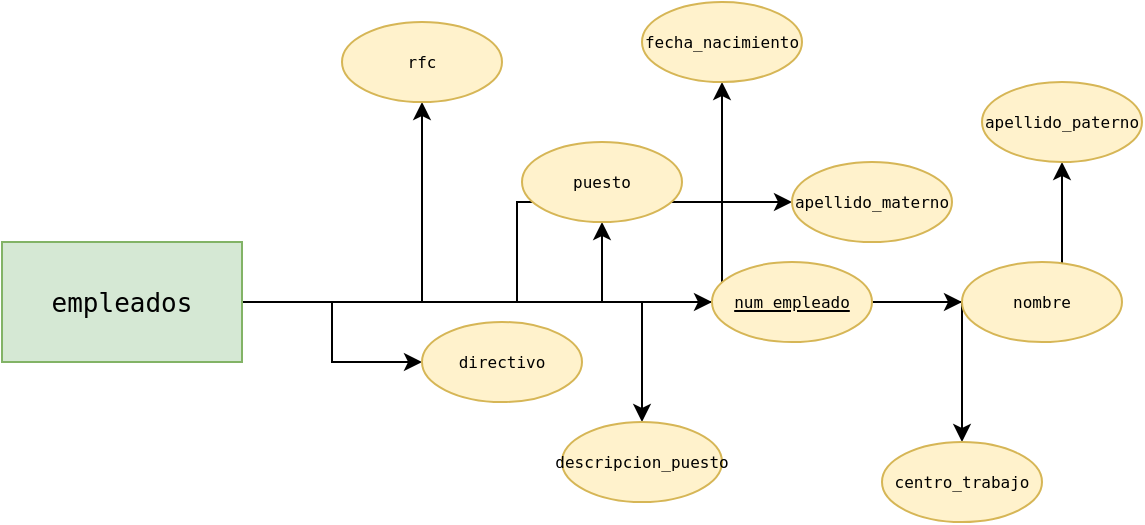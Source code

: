 <mxfile version="24.7.6">
  <diagram name="Página-1" id="Jx-Cr21jr8irGLXOOyPi">
    <mxGraphModel dx="2200" dy="1275" grid="1" gridSize="10" guides="1" tooltips="1" connect="1" arrows="1" fold="1" page="1" pageScale="1" pageWidth="850" pageHeight="1100" math="0" shadow="0">
      <root>
        <mxCell id="0" />
        <mxCell id="1" parent="0" />
        <mxCell id="u9mKOHVxwRh-RmLvf2e5-12" style="edgeStyle=orthogonalEdgeStyle;rounded=0;orthogonalLoop=1;jettySize=auto;html=1;" edge="1" parent="1" source="u9mKOHVxwRh-RmLvf2e5-1" target="u9mKOHVxwRh-RmLvf2e5-2">
          <mxGeometry relative="1" as="geometry" />
        </mxCell>
        <mxCell id="u9mKOHVxwRh-RmLvf2e5-13" style="edgeStyle=orthogonalEdgeStyle;rounded=0;orthogonalLoop=1;jettySize=auto;html=1;" edge="1" parent="1" source="u9mKOHVxwRh-RmLvf2e5-1" target="u9mKOHVxwRh-RmLvf2e5-3">
          <mxGeometry relative="1" as="geometry" />
        </mxCell>
        <mxCell id="u9mKOHVxwRh-RmLvf2e5-14" style="edgeStyle=orthogonalEdgeStyle;rounded=0;orthogonalLoop=1;jettySize=auto;html=1;" edge="1" parent="1" source="u9mKOHVxwRh-RmLvf2e5-1" target="u9mKOHVxwRh-RmLvf2e5-5">
          <mxGeometry relative="1" as="geometry" />
        </mxCell>
        <mxCell id="u9mKOHVxwRh-RmLvf2e5-15" style="edgeStyle=orthogonalEdgeStyle;rounded=0;orthogonalLoop=1;jettySize=auto;html=1;" edge="1" parent="1" source="u9mKOHVxwRh-RmLvf2e5-1" target="u9mKOHVxwRh-RmLvf2e5-7">
          <mxGeometry relative="1" as="geometry" />
        </mxCell>
        <mxCell id="u9mKOHVxwRh-RmLvf2e5-16" style="edgeStyle=orthogonalEdgeStyle;rounded=0;orthogonalLoop=1;jettySize=auto;html=1;" edge="1" parent="1" source="u9mKOHVxwRh-RmLvf2e5-1" target="u9mKOHVxwRh-RmLvf2e5-4">
          <mxGeometry relative="1" as="geometry" />
        </mxCell>
        <mxCell id="u9mKOHVxwRh-RmLvf2e5-17" style="edgeStyle=orthogonalEdgeStyle;rounded=0;orthogonalLoop=1;jettySize=auto;html=1;" edge="1" parent="1" source="u9mKOHVxwRh-RmLvf2e5-1" target="u9mKOHVxwRh-RmLvf2e5-8">
          <mxGeometry relative="1" as="geometry" />
        </mxCell>
        <mxCell id="u9mKOHVxwRh-RmLvf2e5-18" style="edgeStyle=orthogonalEdgeStyle;rounded=0;orthogonalLoop=1;jettySize=auto;html=1;" edge="1" parent="1" source="u9mKOHVxwRh-RmLvf2e5-1" target="u9mKOHVxwRh-RmLvf2e5-11">
          <mxGeometry relative="1" as="geometry" />
        </mxCell>
        <mxCell id="u9mKOHVxwRh-RmLvf2e5-19" style="edgeStyle=orthogonalEdgeStyle;rounded=0;orthogonalLoop=1;jettySize=auto;html=1;" edge="1" parent="1" source="u9mKOHVxwRh-RmLvf2e5-1" target="u9mKOHVxwRh-RmLvf2e5-10">
          <mxGeometry relative="1" as="geometry" />
        </mxCell>
        <mxCell id="u9mKOHVxwRh-RmLvf2e5-20" style="edgeStyle=orthogonalEdgeStyle;rounded=0;orthogonalLoop=1;jettySize=auto;html=1;" edge="1" parent="1" source="u9mKOHVxwRh-RmLvf2e5-1" target="u9mKOHVxwRh-RmLvf2e5-6">
          <mxGeometry relative="1" as="geometry" />
        </mxCell>
        <mxCell id="u9mKOHVxwRh-RmLvf2e5-21" style="edgeStyle=orthogonalEdgeStyle;rounded=0;orthogonalLoop=1;jettySize=auto;html=1;" edge="1" parent="1" source="u9mKOHVxwRh-RmLvf2e5-1" target="u9mKOHVxwRh-RmLvf2e5-9">
          <mxGeometry relative="1" as="geometry" />
        </mxCell>
        <mxCell id="u9mKOHVxwRh-RmLvf2e5-1" value="&lt;span style=&quot;font-family: monospace; font-size: 13px;&quot;&gt;&lt;span style=&quot;color: rgb(0, 0, 0); font-size: 13px;&quot;&gt;empleados&lt;/span&gt;&lt;br style=&quot;font-size: 13px;&quot;&gt;&lt;/span&gt;" style="rounded=0;whiteSpace=wrap;html=1;fillColor=#d5e8d4;strokeColor=#82b366;fontSize=13;labelBackgroundColor=none;" vertex="1" parent="1">
          <mxGeometry x="30" y="590" width="120" height="60" as="geometry" />
        </mxCell>
        <mxCell id="u9mKOHVxwRh-RmLvf2e5-2" value="&lt;span style=&quot;font-family: monospace; font-size: 8px;&quot;&gt;&lt;span style=&quot;color: rgb(0, 0, 0); font-size: 8px;&quot;&gt;rfc&lt;/span&gt;&lt;br style=&quot;font-size: 8px;&quot;&gt;&lt;/span&gt;" style="ellipse;whiteSpace=wrap;html=1;fillColor=#fff2cc;strokeColor=#d6b656;fontSize=8;labelBackgroundColor=none;" vertex="1" parent="1">
          <mxGeometry x="200" y="480" width="80" height="40" as="geometry" />
        </mxCell>
        <mxCell id="u9mKOHVxwRh-RmLvf2e5-3" value="&lt;span style=&quot;font-family: monospace; font-size: 8px;&quot;&gt;&lt;span style=&quot;color: rgb(0, 0, 0); font-size: 8px;&quot;&gt;directivo&lt;/span&gt;&lt;br style=&quot;font-size: 8px;&quot;&gt;&lt;/span&gt;" style="ellipse;whiteSpace=wrap;html=1;fillColor=#fff2cc;strokeColor=#d6b656;fontSize=8;labelBackgroundColor=none;" vertex="1" parent="1">
          <mxGeometry x="240" y="630" width="80" height="40" as="geometry" />
        </mxCell>
        <mxCell id="u9mKOHVxwRh-RmLvf2e5-4" value="&lt;span style=&quot;font-family: monospace; font-size: 8px;&quot;&gt;&lt;span style=&quot;color: rgb(0, 0, 0); font-size: 8px;&quot;&gt;descripcion_puesto&lt;/span&gt;&lt;br style=&quot;font-size: 8px;&quot;&gt;&lt;/span&gt;" style="ellipse;whiteSpace=wrap;html=1;fillColor=#fff2cc;strokeColor=#d6b656;fontSize=8;labelBackgroundColor=none;" vertex="1" parent="1">
          <mxGeometry x="310" y="680" width="80" height="40" as="geometry" />
        </mxCell>
        <mxCell id="u9mKOHVxwRh-RmLvf2e5-5" value="&lt;span style=&quot;font-family: monospace; font-size: 8px;&quot;&gt;&lt;span style=&quot;color: rgb(0, 0, 0); font-size: 8px;&quot;&gt;puesto&lt;/span&gt;&lt;br style=&quot;font-size: 8px;&quot;&gt;&lt;/span&gt;" style="ellipse;whiteSpace=wrap;html=1;fillColor=#fff2cc;strokeColor=#d6b656;fontSize=8;labelBackgroundColor=none;" vertex="1" parent="1">
          <mxGeometry x="290" y="540" width="80" height="40" as="geometry" />
        </mxCell>
        <mxCell id="u9mKOHVxwRh-RmLvf2e5-6" value="&lt;span style=&quot;font-family: monospace; font-size: 8px;&quot;&gt;&lt;span style=&quot;color: rgb(0, 0, 0); font-size: 8px;&quot;&gt;centro_trabajo&lt;/span&gt;&lt;br style=&quot;font-size: 8px;&quot;&gt;&lt;/span&gt;" style="ellipse;whiteSpace=wrap;html=1;fillColor=#fff2cc;strokeColor=#d6b656;fontSize=8;labelBackgroundColor=none;" vertex="1" parent="1">
          <mxGeometry x="470" y="690" width="80" height="40" as="geometry" />
        </mxCell>
        <mxCell id="u9mKOHVxwRh-RmLvf2e5-7" value="&lt;span style=&quot;font-family: monospace; font-size: 8px;&quot;&gt;&lt;span style=&quot;color: rgb(0, 0, 0); font-size: 8px;&quot;&gt;fecha_nacimiento&lt;/span&gt;&lt;br style=&quot;font-size: 8px;&quot;&gt;&lt;/span&gt;" style="ellipse;whiteSpace=wrap;html=1;fillColor=#fff2cc;strokeColor=#d6b656;fontSize=8;labelBackgroundColor=none;" vertex="1" parent="1">
          <mxGeometry x="350" y="470" width="80" height="40" as="geometry" />
        </mxCell>
        <mxCell id="u9mKOHVxwRh-RmLvf2e5-8" value="&lt;span style=&quot;font-family: monospace; font-size: 8px;&quot;&gt;&lt;span style=&quot;color: rgb(0, 0, 0); font-size: 8px;&quot;&gt;apellido_materno&lt;/span&gt;&lt;br style=&quot;font-size: 8px;&quot;&gt;&lt;/span&gt;" style="ellipse;whiteSpace=wrap;html=1;fillColor=#fff2cc;strokeColor=#d6b656;fontSize=8;labelBackgroundColor=none;" vertex="1" parent="1">
          <mxGeometry x="425" y="550" width="80" height="40" as="geometry" />
        </mxCell>
        <mxCell id="u9mKOHVxwRh-RmLvf2e5-9" value="&lt;span style=&quot;font-family: monospace; font-size: 8px;&quot;&gt;&lt;span style=&quot;color: rgb(0, 0, 0); font-size: 8px;&quot;&gt;apellido_paterno&lt;/span&gt;&lt;br style=&quot;font-size: 8px;&quot;&gt;&lt;/span&gt;" style="ellipse;whiteSpace=wrap;html=1;fillColor=#fff2cc;strokeColor=#d6b656;fontSize=8;labelBackgroundColor=none;" vertex="1" parent="1">
          <mxGeometry x="520" y="510" width="80" height="40" as="geometry" />
        </mxCell>
        <mxCell id="u9mKOHVxwRh-RmLvf2e5-10" value="&lt;span style=&quot;font-family: monospace; font-size: 8px;&quot;&gt;&lt;span style=&quot;color: rgb(0, 0, 0); font-size: 8px;&quot;&gt;nombre&lt;/span&gt;&lt;br style=&quot;font-size: 8px;&quot;&gt;&lt;/span&gt;" style="ellipse;whiteSpace=wrap;html=1;fillColor=#fff2cc;strokeColor=#d6b656;fontSize=8;labelBackgroundColor=none;" vertex="1" parent="1">
          <mxGeometry x="510" y="600" width="80" height="40" as="geometry" />
        </mxCell>
        <mxCell id="u9mKOHVxwRh-RmLvf2e5-11" value="&lt;u&gt;&lt;span style=&quot;font-family: monospace; font-size: 8px;&quot;&gt;&lt;span style=&quot;color: rgb(0, 0, 0); font-size: 8px;&quot;&gt;num_empleado&lt;/span&gt;&lt;br style=&quot;font-size: 8px;&quot;&gt;&lt;/span&gt;&lt;/u&gt;" style="ellipse;whiteSpace=wrap;html=1;fillColor=#fff2cc;strokeColor=#d6b656;fontSize=8;labelBackgroundColor=none;" vertex="1" parent="1">
          <mxGeometry x="385" y="600" width="80" height="40" as="geometry" />
        </mxCell>
      </root>
    </mxGraphModel>
  </diagram>
</mxfile>
